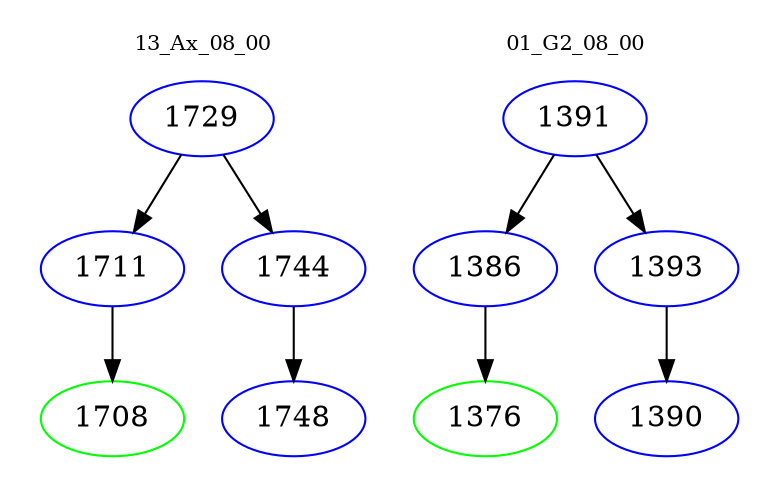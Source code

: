 digraph{
subgraph cluster_0 {
color = white
label = "13_Ax_08_00";
fontsize=10;
T0_1729 [label="1729", color="blue"]
T0_1729 -> T0_1711 [color="black"]
T0_1711 [label="1711", color="blue"]
T0_1711 -> T0_1708 [color="black"]
T0_1708 [label="1708", color="green"]
T0_1729 -> T0_1744 [color="black"]
T0_1744 [label="1744", color="blue"]
T0_1744 -> T0_1748 [color="black"]
T0_1748 [label="1748", color="blue"]
}
subgraph cluster_1 {
color = white
label = "01_G2_08_00";
fontsize=10;
T1_1391 [label="1391", color="blue"]
T1_1391 -> T1_1386 [color="black"]
T1_1386 [label="1386", color="blue"]
T1_1386 -> T1_1376 [color="black"]
T1_1376 [label="1376", color="green"]
T1_1391 -> T1_1393 [color="black"]
T1_1393 [label="1393", color="blue"]
T1_1393 -> T1_1390 [color="black"]
T1_1390 [label="1390", color="blue"]
}
}
